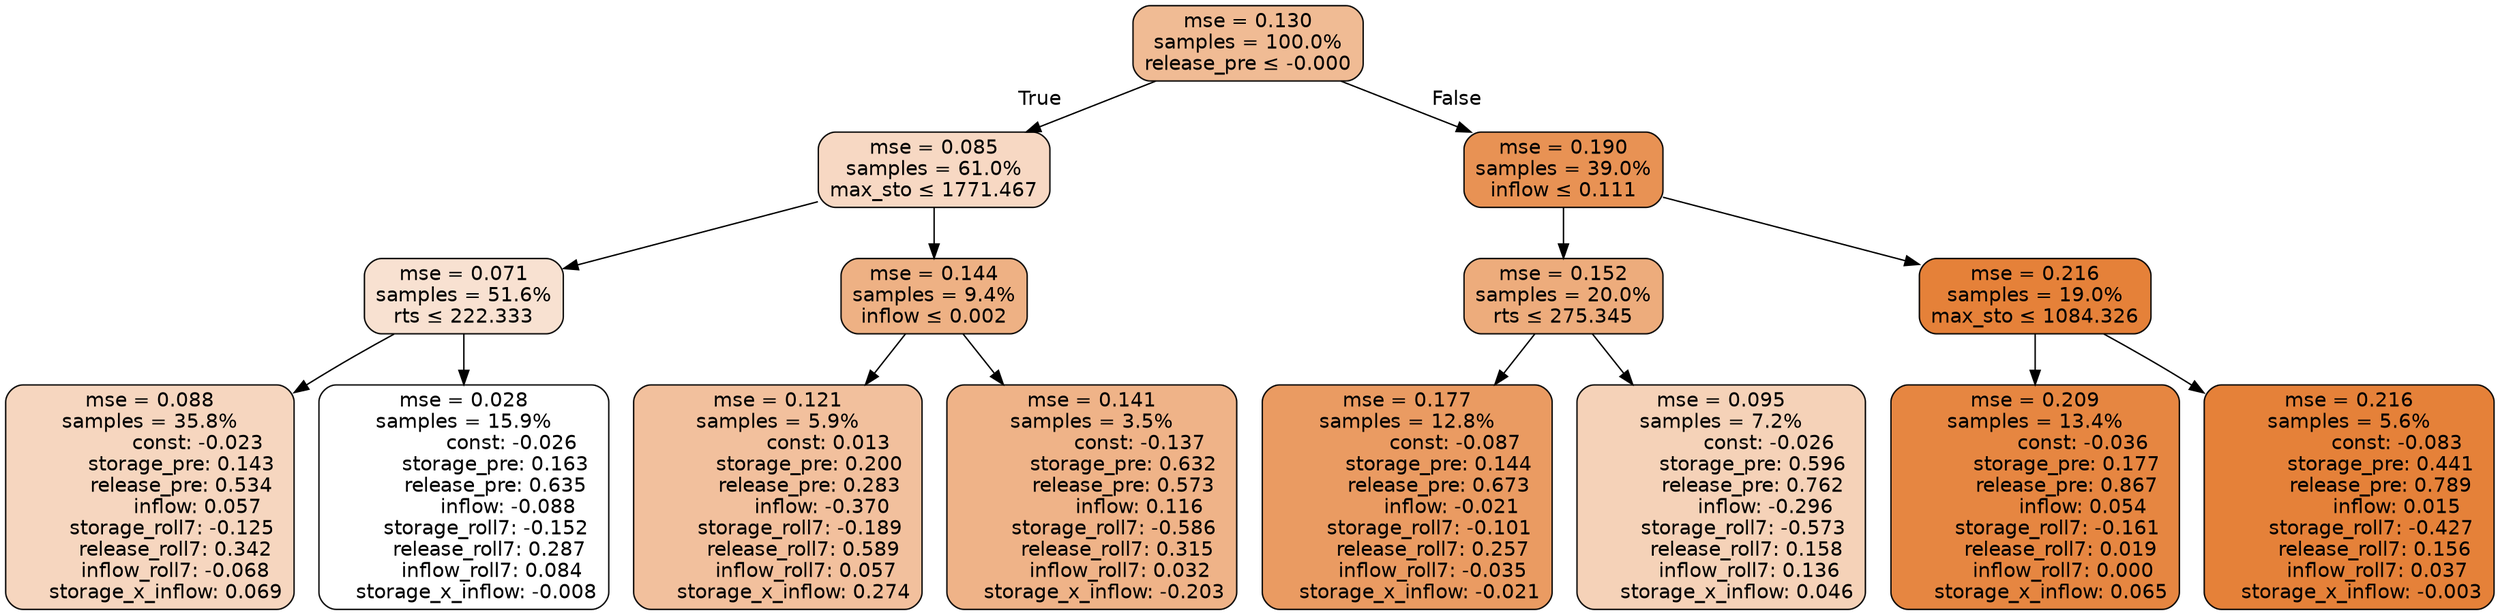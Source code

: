 digraph tree {
bgcolor="transparent"
node [shape=rectangle, style="filled, rounded", color="black", fontname=helvetica] ;
edge [fontname=helvetica] ;
	"0" [label="mse = 0.130
samples = 100.0%
release_pre &le; -0.000", fillcolor="#f0bb94"]
	"1" [label="mse = 0.085
samples = 61.0%
max_sto &le; 1771.467", fillcolor="#f7d8c3"]
	"2" [label="mse = 0.071
samples = 51.6%
rts &le; 222.333", fillcolor="#f8e1d1"]
	"3" [label="mse = 0.088
samples = 35.8%
               const: -0.023
          storage_pre: 0.143
          release_pre: 0.534
               inflow: 0.057
       storage_roll7: -0.125
        release_roll7: 0.342
        inflow_roll7: -0.068
     storage_x_inflow: 0.069", fillcolor="#f6d6bf"]
	"4" [label="mse = 0.028
samples = 15.9%
               const: -0.026
          storage_pre: 0.163
          release_pre: 0.635
              inflow: -0.088
       storage_roll7: -0.152
        release_roll7: 0.287
         inflow_roll7: 0.084
    storage_x_inflow: -0.008", fillcolor="#ffffff"]
	"5" [label="mse = 0.144
samples = 9.4%
inflow &le; 0.002", fillcolor="#eeb184"]
	"6" [label="mse = 0.121
samples = 5.9%
                const: 0.013
          storage_pre: 0.200
          release_pre: 0.283
              inflow: -0.370
       storage_roll7: -0.189
        release_roll7: 0.589
         inflow_roll7: 0.057
     storage_x_inflow: 0.274", fillcolor="#f2c09d"]
	"7" [label="mse = 0.141
samples = 3.5%
               const: -0.137
          storage_pre: 0.632
          release_pre: 0.573
               inflow: 0.116
       storage_roll7: -0.586
        release_roll7: 0.315
         inflow_roll7: 0.032
    storage_x_inflow: -0.203", fillcolor="#efb388"]
	"8" [label="mse = 0.190
samples = 39.0%
inflow &le; 0.111", fillcolor="#e89254"]
	"9" [label="mse = 0.152
samples = 20.0%
rts &le; 275.345", fillcolor="#edac7c"]
	"10" [label="mse = 0.177
samples = 12.8%
               const: -0.087
          storage_pre: 0.144
          release_pre: 0.673
              inflow: -0.021
       storage_roll7: -0.101
        release_roll7: 0.257
        inflow_roll7: -0.035
    storage_x_inflow: -0.021", fillcolor="#ea9b62"]
	"11" [label="mse = 0.095
samples = 7.2%
               const: -0.026
          storage_pre: 0.596
          release_pre: 0.762
              inflow: -0.296
       storage_roll7: -0.573
        release_roll7: 0.158
         inflow_roll7: 0.136
     storage_x_inflow: 0.046", fillcolor="#f5d2b8"]
	"12" [label="mse = 0.216
samples = 19.0%
max_sto &le; 1084.326", fillcolor="#e58139"]
	"13" [label="mse = 0.209
samples = 13.4%
               const: -0.036
          storage_pre: 0.177
          release_pre: 0.867
               inflow: 0.054
       storage_roll7: -0.161
        release_roll7: 0.019
         inflow_roll7: 0.000
     storage_x_inflow: 0.065", fillcolor="#e68641"]
	"14" [label="mse = 0.216
samples = 5.6%
               const: -0.083
          storage_pre: 0.441
          release_pre: 0.789
               inflow: 0.015
       storage_roll7: -0.427
        release_roll7: 0.156
         inflow_roll7: 0.037
    storage_x_inflow: -0.003", fillcolor="#e58139"]

	"0" -> "1" [labeldistance=2.5, labelangle=45, headlabel="True"]
	"1" -> "2"
	"2" -> "3"
	"2" -> "4"
	"1" -> "5"
	"5" -> "6"
	"5" -> "7"
	"0" -> "8" [labeldistance=2.5, labelangle=-45, headlabel="False"]
	"8" -> "9"
	"9" -> "10"
	"9" -> "11"
	"8" -> "12"
	"12" -> "13"
	"12" -> "14"
}